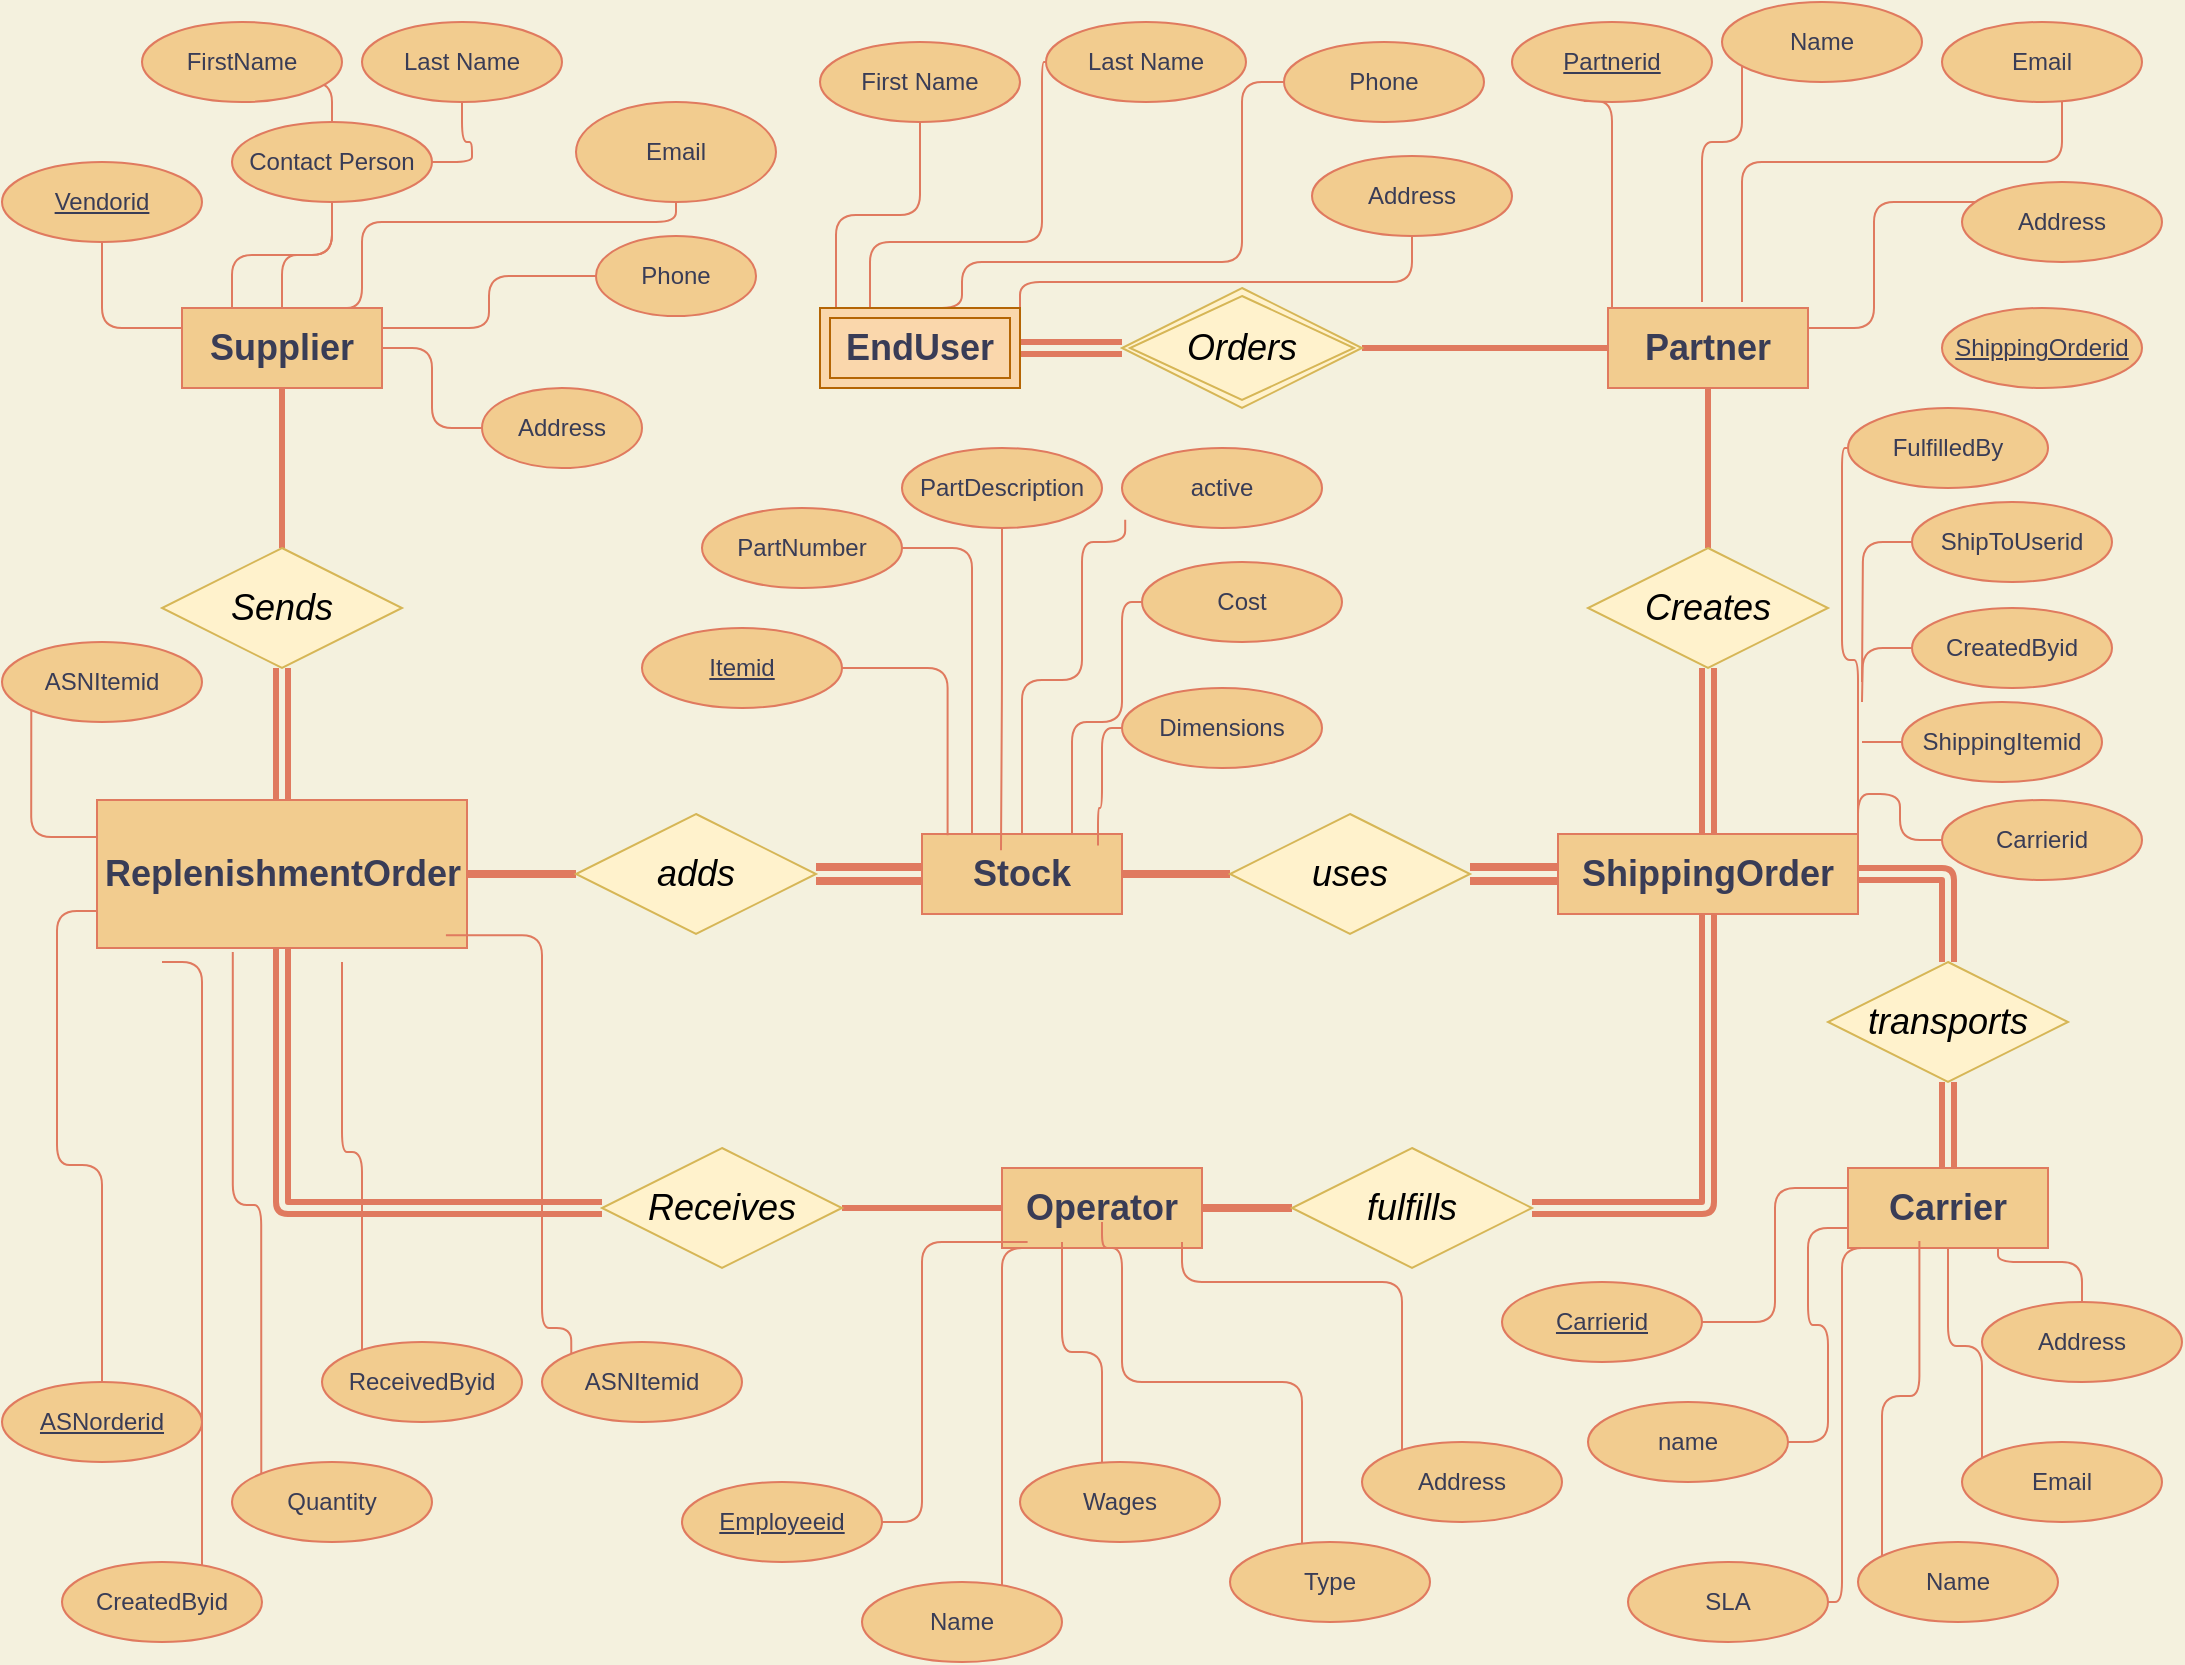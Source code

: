 <mxfile version="15.2.9" type="google"><diagram id="qeZygFAzvaf-ZPS5nyyO" name="ER D"><mxGraphModel dx="1249" dy="701" grid="1" gridSize="10" guides="1" tooltips="1" connect="1" arrows="1" fold="1" page="1" pageScale="1" pageWidth="1100" pageHeight="850" background="#F4F1DE" math="0" shadow="0"><root><mxCell id="WLxosQDqkOL_1mKSAS1s-0"/><mxCell id="WLxosQDqkOL_1mKSAS1s-1" parent="WLxosQDqkOL_1mKSAS1s-0"/><mxCell id="NiiePmpe9z-srJtlSL43-105" style="edgeStyle=orthogonalEdgeStyle;curved=0;rounded=1;sketch=0;orthogonalLoop=1;jettySize=auto;html=1;fontSize=12;fontColor=#393C56;endArrow=none;endFill=0;strokeColor=#E07A5F;strokeWidth=1;fillColor=#F2CC8F;" parent="WLxosQDqkOL_1mKSAS1s-1" source="NiiePmpe9z-srJtlSL43-104" edge="1"><mxGeometry relative="1" as="geometry"><mxPoint x="180" y="480" as="targetPoint"/><Array as="points"><mxPoint x="190" y="575"/><mxPoint x="180" y="575"/></Array></mxGeometry></mxCell><mxCell id="NiiePmpe9z-srJtlSL43-7" style="edgeStyle=orthogonalEdgeStyle;curved=0;rounded=1;sketch=0;orthogonalLoop=1;jettySize=auto;html=1;entryX=0.5;entryY=0;entryDx=0;entryDy=0;fontColor=#393C56;strokeColor=#E07A5F;fillColor=#F2CC8F;fontSize=18;strokeWidth=3;endArrow=none;endFill=0;" parent="WLxosQDqkOL_1mKSAS1s-1" source="jP2n0irW_OJLeqgSavzF-0" target="jP2n0irW_OJLeqgSavzF-2" edge="1"><mxGeometry relative="1" as="geometry"/></mxCell><mxCell id="jP2n0irW_OJLeqgSavzF-0" value="Supplier" style="whiteSpace=wrap;html=1;align=center;rounded=0;sketch=0;fontColor=#393C56;strokeColor=#E07A5F;fillColor=#F2CC8F;fontSize=18;fontStyle=1" parent="WLxosQDqkOL_1mKSAS1s-1" vertex="1"><mxGeometry x="100" y="153" width="100" height="40" as="geometry"/></mxCell><mxCell id="NiiePmpe9z-srJtlSL43-8" style="edgeStyle=orthogonalEdgeStyle;curved=0;rounded=1;sketch=0;orthogonalLoop=1;jettySize=auto;html=1;exitX=0.5;exitY=1;exitDx=0;exitDy=0;entryX=0.5;entryY=0;entryDx=0;entryDy=0;fontColor=#393C56;strokeColor=#E07A5F;fillColor=#F2CC8F;fontSize=18;strokeWidth=3;shape=link;" parent="WLxosQDqkOL_1mKSAS1s-1" source="jP2n0irW_OJLeqgSavzF-2" target="jP2n0irW_OJLeqgSavzF-3" edge="1"><mxGeometry relative="1" as="geometry"/></mxCell><mxCell id="jP2n0irW_OJLeqgSavzF-2" value="Sends" style="shape=rhombus;perimeter=rhombusPerimeter;whiteSpace=wrap;html=1;align=center;rounded=0;sketch=0;strokeColor=#d6b656;fillColor=#fff2cc;fontSize=18;fontStyle=2" parent="WLxosQDqkOL_1mKSAS1s-1" vertex="1"><mxGeometry x="90" y="273" width="120" height="60" as="geometry"/></mxCell><mxCell id="NiiePmpe9z-srJtlSL43-11" value="" style="edgeStyle=orthogonalEdgeStyle;curved=0;rounded=1;sketch=0;orthogonalLoop=1;jettySize=auto;html=1;fontColor=#393C56;strokeColor=#E07A5F;fillColor=#F2CC8F;fontSize=18;strokeWidth=4;endArrow=none;endFill=0;" parent="WLxosQDqkOL_1mKSAS1s-1" source="jP2n0irW_OJLeqgSavzF-3" target="NiiePmpe9z-srJtlSL43-4" edge="1"><mxGeometry relative="1" as="geometry"/></mxCell><mxCell id="NiiePmpe9z-srJtlSL43-100" style="edgeStyle=orthogonalEdgeStyle;curved=0;rounded=1;sketch=0;orthogonalLoop=1;jettySize=auto;html=1;fontSize=12;fontColor=#393C56;endArrow=none;endFill=0;strokeColor=#E07A5F;strokeWidth=1;fillColor=#F2CC8F;entryX=0;entryY=1;entryDx=0;entryDy=0;exitX=0;exitY=0.25;exitDx=0;exitDy=0;" parent="WLxosQDqkOL_1mKSAS1s-1" source="jP2n0irW_OJLeqgSavzF-3" target="NiiePmpe9z-srJtlSL43-101" edge="1"><mxGeometry relative="1" as="geometry"><mxPoint x="20" y="330" as="targetPoint"/></mxGeometry></mxCell><mxCell id="NiiePmpe9z-srJtlSL43-102" style="edgeStyle=orthogonalEdgeStyle;curved=0;rounded=1;sketch=0;orthogonalLoop=1;jettySize=auto;html=1;fontSize=12;fontColor=#393C56;endArrow=none;endFill=0;strokeColor=#E07A5F;strokeWidth=1;fillColor=#F2CC8F;exitX=0.367;exitY=1.027;exitDx=0;exitDy=0;exitPerimeter=0;entryX=0;entryY=0;entryDx=0;entryDy=0;" parent="WLxosQDqkOL_1mKSAS1s-1" source="jP2n0irW_OJLeqgSavzF-3" target="NiiePmpe9z-srJtlSL43-103" edge="1"><mxGeometry relative="1" as="geometry"><mxPoint x="150" y="740" as="targetPoint"/></mxGeometry></mxCell><mxCell id="jP2n0irW_OJLeqgSavzF-3" value="ReplenishmentOrder" style="whiteSpace=wrap;html=1;align=center;rounded=0;sketch=0;fontColor=#393C56;strokeColor=#E07A5F;fillColor=#F2CC8F;fontSize=18;fontStyle=1" parent="WLxosQDqkOL_1mKSAS1s-1" vertex="1"><mxGeometry x="57.5" y="399" width="185" height="74" as="geometry"/></mxCell><mxCell id="NiiePmpe9z-srJtlSL43-17" value="" style="edgeStyle=orthogonalEdgeStyle;curved=0;rounded=1;sketch=0;orthogonalLoop=1;jettySize=auto;html=1;fontSize=18;fontColor=#393C56;strokeColor=#E07A5F;fillColor=#F2CC8F;strokeWidth=3;endArrow=none;endFill=0;entryX=0;entryY=0.5;entryDx=0;entryDy=0;shape=link;exitX=1;exitY=0.5;exitDx=0;exitDy=0;" parent="WLxosQDqkOL_1mKSAS1s-1" source="pCIYGrrMjEYeUmHrVm4X-1" target="pCIYGrrMjEYeUmHrVm4X-0" edge="1"><mxGeometry relative="1" as="geometry"><mxPoint x="519" y="173" as="sourcePoint"/><mxPoint x="570" y="173" as="targetPoint"/></mxGeometry></mxCell><mxCell id="jP2n0irW_OJLeqgSavzF-7" value="Stock" style="whiteSpace=wrap;html=1;align=center;rounded=0;sketch=0;fontColor=#393C56;strokeColor=#E07A5F;fillColor=#F2CC8F;fontSize=18;fontStyle=1" parent="WLxosQDqkOL_1mKSAS1s-1" vertex="1"><mxGeometry x="470" y="416" width="100" height="40" as="geometry"/></mxCell><mxCell id="NiiePmpe9z-srJtlSL43-29" style="edgeStyle=orthogonalEdgeStyle;curved=0;rounded=1;sketch=0;orthogonalLoop=1;jettySize=auto;html=1;entryX=1;entryY=0.5;entryDx=0;entryDy=0;fontSize=18;fontColor=#393C56;strokeColor=#E07A5F;fillColor=#F2CC8F;strokeWidth=3;endArrow=none;endFill=0;" parent="WLxosQDqkOL_1mKSAS1s-1" source="NiiePmpe9z-srJtlSL43-0" target="NiiePmpe9z-srJtlSL43-26" edge="1"><mxGeometry relative="1" as="geometry"/></mxCell><mxCell id="NiiePmpe9z-srJtlSL43-34" style="edgeStyle=orthogonalEdgeStyle;curved=0;rounded=1;sketch=0;orthogonalLoop=1;jettySize=auto;html=1;entryX=0;entryY=0.5;entryDx=0;entryDy=0;fontSize=18;fontColor=#393C56;strokeColor=#E07A5F;fillColor=#F2CC8F;strokeWidth=4;endArrow=none;endFill=0;" parent="WLxosQDqkOL_1mKSAS1s-1" source="NiiePmpe9z-srJtlSL43-0" target="NiiePmpe9z-srJtlSL43-32" edge="1"><mxGeometry relative="1" as="geometry"/></mxCell><mxCell id="NiiePmpe9z-srJtlSL43-0" value="Operator" style="whiteSpace=wrap;html=1;align=center;rounded=0;sketch=0;fontColor=#393C56;strokeColor=#E07A5F;fillColor=#F2CC8F;fontSize=18;fontStyle=1" parent="WLxosQDqkOL_1mKSAS1s-1" vertex="1"><mxGeometry x="510" y="583" width="100" height="40" as="geometry"/></mxCell><mxCell id="NiiePmpe9z-srJtlSL43-23" style="edgeStyle=orthogonalEdgeStyle;curved=0;rounded=1;sketch=0;orthogonalLoop=1;jettySize=auto;html=1;entryX=0.5;entryY=0;entryDx=0;entryDy=0;fontSize=18;fontColor=#393C56;strokeColor=#E07A5F;fillColor=#F2CC8F;strokeWidth=3;endArrow=none;endFill=0;" parent="WLxosQDqkOL_1mKSAS1s-1" source="NiiePmpe9z-srJtlSL43-1" target="NiiePmpe9z-srJtlSL43-22" edge="1"><mxGeometry relative="1" as="geometry"/></mxCell><mxCell id="NiiePmpe9z-srJtlSL43-154" style="edgeStyle=orthogonalEdgeStyle;curved=0;rounded=1;sketch=0;orthogonalLoop=1;jettySize=auto;html=1;entryX=0.359;entryY=0.989;entryDx=0;entryDy=0;entryPerimeter=0;fontSize=12;fontColor=#393C56;endArrow=none;endFill=0;strokeColor=#E07A5F;strokeWidth=1;fillColor=#F2CC8F;" parent="WLxosQDqkOL_1mKSAS1s-1" source="NiiePmpe9z-srJtlSL43-1" target="NiiePmpe9z-srJtlSL43-147" edge="1"><mxGeometry relative="1" as="geometry"><Array as="points"><mxPoint x="815" y="50"/></Array></mxGeometry></mxCell><mxCell id="NiiePmpe9z-srJtlSL43-1" value="Partner" style="whiteSpace=wrap;html=1;align=center;rounded=0;sketch=0;fontColor=#393C56;strokeColor=#E07A5F;fillColor=#F2CC8F;fontSize=18;fontStyle=1" parent="WLxosQDqkOL_1mKSAS1s-1" vertex="1"><mxGeometry x="813" y="153" width="100" height="40" as="geometry"/></mxCell><mxCell id="NiiePmpe9z-srJtlSL43-40" style="edgeStyle=orthogonalEdgeStyle;curved=0;rounded=1;sketch=0;orthogonalLoop=1;jettySize=auto;html=1;entryX=0.5;entryY=1;entryDx=0;entryDy=0;fontSize=18;fontColor=#393C56;strokeColor=#E07A5F;fillColor=#F2CC8F;strokeWidth=3;endArrow=none;endFill=0;shape=link;" parent="WLxosQDqkOL_1mKSAS1s-1" source="NiiePmpe9z-srJtlSL43-2" target="NiiePmpe9z-srJtlSL43-37" edge="1"><mxGeometry relative="1" as="geometry"/></mxCell><mxCell id="NiiePmpe9z-srJtlSL43-2" value="Carrier" style="whiteSpace=wrap;html=1;align=center;rounded=0;sketch=0;fontColor=#393C56;strokeColor=#E07A5F;fillColor=#F2CC8F;fontSize=18;fontStyle=1" parent="WLxosQDqkOL_1mKSAS1s-1" vertex="1"><mxGeometry x="933" y="583" width="100" height="40" as="geometry"/></mxCell><mxCell id="NiiePmpe9z-srJtlSL43-21" style="edgeStyle=orthogonalEdgeStyle;curved=0;rounded=1;sketch=0;orthogonalLoop=1;jettySize=auto;html=1;entryX=1;entryY=0.5;entryDx=0;entryDy=0;fontSize=18;fontColor=#393C56;strokeColor=#E07A5F;fillColor=#F2CC8F;strokeWidth=4;shape=link;" parent="WLxosQDqkOL_1mKSAS1s-1" source="NiiePmpe9z-srJtlSL43-3" target="NiiePmpe9z-srJtlSL43-19" edge="1"><mxGeometry relative="1" as="geometry"/></mxCell><mxCell id="NiiePmpe9z-srJtlSL43-3" value="ShippingOrder" style="whiteSpace=wrap;html=1;align=center;rounded=0;sketch=0;fontColor=#393C56;strokeColor=#E07A5F;fillColor=#F2CC8F;fontSize=18;fontStyle=1" parent="WLxosQDqkOL_1mKSAS1s-1" vertex="1"><mxGeometry x="788" y="416" width="150" height="40" as="geometry"/></mxCell><mxCell id="NiiePmpe9z-srJtlSL43-12" value="" style="edgeStyle=orthogonalEdgeStyle;curved=0;rounded=1;sketch=0;orthogonalLoop=1;jettySize=auto;html=1;fontColor=#393C56;strokeColor=#E07A5F;fillColor=#F2CC8F;fontSize=18;strokeWidth=4;shape=link;" parent="WLxosQDqkOL_1mKSAS1s-1" source="NiiePmpe9z-srJtlSL43-4" target="jP2n0irW_OJLeqgSavzF-7" edge="1"><mxGeometry relative="1" as="geometry"/></mxCell><mxCell id="NiiePmpe9z-srJtlSL43-4" value="adds" style="shape=rhombus;perimeter=rhombusPerimeter;whiteSpace=wrap;html=1;align=center;rounded=0;sketch=0;strokeColor=#d6b656;fillColor=#fff2cc;fontSize=18;fontStyle=2" parent="WLxosQDqkOL_1mKSAS1s-1" vertex="1"><mxGeometry x="297" y="406" width="120" height="60" as="geometry"/></mxCell><mxCell id="NiiePmpe9z-srJtlSL43-18" value="" style="edgeStyle=orthogonalEdgeStyle;curved=0;rounded=1;sketch=0;orthogonalLoop=1;jettySize=auto;html=1;fontSize=18;fontColor=#393C56;strokeColor=#E07A5F;fillColor=#F2CC8F;strokeWidth=3;endArrow=none;endFill=0;exitX=1;exitY=0.5;exitDx=0;exitDy=0;" parent="WLxosQDqkOL_1mKSAS1s-1" source="pCIYGrrMjEYeUmHrVm4X-0" target="NiiePmpe9z-srJtlSL43-1" edge="1"><mxGeometry relative="1" as="geometry"><mxPoint x="690" y="173" as="sourcePoint"/></mxGeometry></mxCell><mxCell id="NiiePmpe9z-srJtlSL43-25" style="edgeStyle=orthogonalEdgeStyle;curved=0;rounded=1;sketch=0;orthogonalLoop=1;jettySize=auto;html=1;entryX=1;entryY=0.5;entryDx=0;entryDy=0;fontSize=18;fontColor=#393C56;strokeColor=#E07A5F;fillColor=#F2CC8F;strokeWidth=4;endArrow=none;endFill=0;" parent="WLxosQDqkOL_1mKSAS1s-1" source="NiiePmpe9z-srJtlSL43-19" target="jP2n0irW_OJLeqgSavzF-7" edge="1"><mxGeometry relative="1" as="geometry"/></mxCell><mxCell id="NiiePmpe9z-srJtlSL43-19" value="uses" style="shape=rhombus;perimeter=rhombusPerimeter;whiteSpace=wrap;html=1;align=center;rounded=0;sketch=0;strokeColor=#d6b656;fillColor=#fff2cc;fontSize=18;fontStyle=2" parent="WLxosQDqkOL_1mKSAS1s-1" vertex="1"><mxGeometry x="624" y="406" width="120" height="60" as="geometry"/></mxCell><mxCell id="NiiePmpe9z-srJtlSL43-39" style="edgeStyle=orthogonalEdgeStyle;curved=0;rounded=1;sketch=0;orthogonalLoop=1;jettySize=auto;html=1;entryX=0.5;entryY=0;entryDx=0;entryDy=0;fontSize=18;fontColor=#393C56;strokeColor=#E07A5F;fillColor=#F2CC8F;strokeWidth=3;endArrow=none;endFill=0;shape=link;" parent="WLxosQDqkOL_1mKSAS1s-1" source="NiiePmpe9z-srJtlSL43-22" target="NiiePmpe9z-srJtlSL43-3" edge="1"><mxGeometry relative="1" as="geometry"/></mxCell><mxCell id="NiiePmpe9z-srJtlSL43-22" value="Creates" style="shape=rhombus;perimeter=rhombusPerimeter;whiteSpace=wrap;html=1;align=center;rounded=0;sketch=0;strokeColor=#d6b656;fillColor=#fff2cc;fontSize=18;fontStyle=2" parent="WLxosQDqkOL_1mKSAS1s-1" vertex="1"><mxGeometry x="803" y="273" width="120" height="60" as="geometry"/></mxCell><mxCell id="NiiePmpe9z-srJtlSL43-30" style="edgeStyle=orthogonalEdgeStyle;curved=0;rounded=1;sketch=0;orthogonalLoop=1;jettySize=auto;html=1;entryX=0.5;entryY=1;entryDx=0;entryDy=0;fontSize=18;fontColor=#393C56;strokeColor=#E07A5F;fillColor=#F2CC8F;strokeWidth=3;shape=link;" parent="WLxosQDqkOL_1mKSAS1s-1" source="NiiePmpe9z-srJtlSL43-26" target="jP2n0irW_OJLeqgSavzF-3" edge="1"><mxGeometry relative="1" as="geometry"/></mxCell><mxCell id="NiiePmpe9z-srJtlSL43-26" value="Receives" style="shape=rhombus;perimeter=rhombusPerimeter;whiteSpace=wrap;html=1;align=center;rounded=0;sketch=0;strokeColor=#d6b656;fillColor=#fff2cc;fontSize=18;fontStyle=2" parent="WLxosQDqkOL_1mKSAS1s-1" vertex="1"><mxGeometry x="310" y="573" width="120" height="60" as="geometry"/></mxCell><mxCell id="NiiePmpe9z-srJtlSL43-38" style="edgeStyle=orthogonalEdgeStyle;curved=0;rounded=1;sketch=0;orthogonalLoop=1;jettySize=auto;html=1;entryX=0.5;entryY=1;entryDx=0;entryDy=0;fontSize=18;fontColor=#393C56;strokeColor=#E07A5F;fillColor=#F2CC8F;strokeWidth=3;endArrow=none;endFill=0;shape=link;" parent="WLxosQDqkOL_1mKSAS1s-1" source="NiiePmpe9z-srJtlSL43-32" target="NiiePmpe9z-srJtlSL43-3" edge="1"><mxGeometry relative="1" as="geometry"/></mxCell><mxCell id="NiiePmpe9z-srJtlSL43-32" value="fulfills" style="shape=rhombus;perimeter=rhombusPerimeter;whiteSpace=wrap;html=1;align=center;rounded=0;sketch=0;strokeColor=#d6b656;fillColor=#fff2cc;fontSize=18;fontStyle=2" parent="WLxosQDqkOL_1mKSAS1s-1" vertex="1"><mxGeometry x="655" y="573" width="120" height="60" as="geometry"/></mxCell><mxCell id="NiiePmpe9z-srJtlSL43-41" style="edgeStyle=orthogonalEdgeStyle;curved=0;rounded=1;sketch=0;orthogonalLoop=1;jettySize=auto;html=1;entryX=1;entryY=0.5;entryDx=0;entryDy=0;fontSize=18;fontColor=#393C56;strokeColor=#E07A5F;fillColor=#F2CC8F;strokeWidth=3;shape=link;" parent="WLxosQDqkOL_1mKSAS1s-1" source="NiiePmpe9z-srJtlSL43-37" target="NiiePmpe9z-srJtlSL43-3" edge="1"><mxGeometry relative="1" as="geometry"/></mxCell><mxCell id="NiiePmpe9z-srJtlSL43-37" value="transports" style="shape=rhombus;perimeter=rhombusPerimeter;whiteSpace=wrap;html=1;align=center;rounded=0;sketch=0;strokeColor=#d6b656;fillColor=#fff2cc;fontSize=18;fontStyle=2" parent="WLxosQDqkOL_1mKSAS1s-1" vertex="1"><mxGeometry x="923" y="480" width="120" height="60" as="geometry"/></mxCell><mxCell id="NiiePmpe9z-srJtlSL43-70" style="edgeStyle=orthogonalEdgeStyle;curved=0;rounded=1;sketch=0;orthogonalLoop=1;jettySize=auto;html=1;entryX=0;entryY=0.25;entryDx=0;entryDy=0;fontSize=12;fontColor=#393C56;strokeColor=#E07A5F;fillColor=#F2CC8F;endArrow=none;endFill=0;" parent="WLxosQDqkOL_1mKSAS1s-1" source="NiiePmpe9z-srJtlSL43-68" target="jP2n0irW_OJLeqgSavzF-0" edge="1"><mxGeometry relative="1" as="geometry"/></mxCell><mxCell id="NiiePmpe9z-srJtlSL43-68" value="Vendorid" style="ellipse;whiteSpace=wrap;html=1;align=center;rounded=0;sketch=0;fontSize=12;fontColor=#393C56;strokeColor=#E07A5F;fillColor=#F2CC8F;fontStyle=4" parent="WLxosQDqkOL_1mKSAS1s-1" vertex="1"><mxGeometry x="10" y="80" width="100" height="40" as="geometry"/></mxCell><mxCell id="NiiePmpe9z-srJtlSL43-73" style="edgeStyle=orthogonalEdgeStyle;curved=0;rounded=1;sketch=0;orthogonalLoop=1;jettySize=auto;html=1;entryX=0.25;entryY=0;entryDx=0;entryDy=0;fontSize=12;fontColor=#393C56;endArrow=none;endFill=0;strokeColor=#E07A5F;fillColor=#F2CC8F;" parent="WLxosQDqkOL_1mKSAS1s-1" source="NiiePmpe9z-srJtlSL43-69" target="jP2n0irW_OJLeqgSavzF-0" edge="1"><mxGeometry relative="1" as="geometry"/></mxCell><mxCell id="NiiePmpe9z-srJtlSL43-76" style="edgeStyle=orthogonalEdgeStyle;curved=0;rounded=1;sketch=0;orthogonalLoop=1;jettySize=auto;html=1;entryX=0.5;entryY=1;entryDx=0;entryDy=0;fontSize=12;fontColor=#393C56;endArrow=none;endFill=0;strokeColor=#E07A5F;fillColor=#F2CC8F;" parent="WLxosQDqkOL_1mKSAS1s-1" source="NiiePmpe9z-srJtlSL43-69" target="NiiePmpe9z-srJtlSL43-74" edge="1"><mxGeometry relative="1" as="geometry"/></mxCell><mxCell id="NiiePmpe9z-srJtlSL43-82" value="" style="edgeStyle=orthogonalEdgeStyle;curved=0;rounded=1;sketch=0;orthogonalLoop=1;jettySize=auto;html=1;fontSize=12;fontColor=#393C56;endArrow=none;endFill=0;strokeColor=#E07A5F;fillColor=#F2CC8F;" parent="WLxosQDqkOL_1mKSAS1s-1" source="NiiePmpe9z-srJtlSL43-69" target="jP2n0irW_OJLeqgSavzF-0" edge="1"><mxGeometry relative="1" as="geometry"/></mxCell><mxCell id="NiiePmpe9z-srJtlSL43-69" value="Contact Person" style="ellipse;whiteSpace=wrap;html=1;align=center;rounded=0;sketch=0;fontSize=12;fontColor=#393C56;strokeColor=#E07A5F;fillColor=#F2CC8F;" parent="WLxosQDqkOL_1mKSAS1s-1" vertex="1"><mxGeometry x="125" y="60" width="100" height="40" as="geometry"/></mxCell><mxCell id="NiiePmpe9z-srJtlSL43-74" value="FirstName" style="ellipse;whiteSpace=wrap;html=1;align=center;rounded=0;sketch=0;fontSize=12;fontColor=#393C56;strokeColor=#E07A5F;fillColor=#F2CC8F;" parent="WLxosQDqkOL_1mKSAS1s-1" vertex="1"><mxGeometry x="80" y="10" width="100" height="40" as="geometry"/></mxCell><mxCell id="NiiePmpe9z-srJtlSL43-77" style="edgeStyle=orthogonalEdgeStyle;curved=0;rounded=1;sketch=0;orthogonalLoop=1;jettySize=auto;html=1;entryX=1;entryY=0.5;entryDx=0;entryDy=0;fontSize=12;fontColor=#393C56;endArrow=none;endFill=0;strokeColor=#E07A5F;fillColor=#F2CC8F;" parent="WLxosQDqkOL_1mKSAS1s-1" source="NiiePmpe9z-srJtlSL43-75" target="NiiePmpe9z-srJtlSL43-69" edge="1"><mxGeometry relative="1" as="geometry"/></mxCell><mxCell id="NiiePmpe9z-srJtlSL43-75" value="Last Name" style="ellipse;whiteSpace=wrap;html=1;align=center;rounded=0;sketch=0;fontSize=12;fontColor=#393C56;strokeColor=#E07A5F;fillColor=#F2CC8F;" parent="WLxosQDqkOL_1mKSAS1s-1" vertex="1"><mxGeometry x="190" y="10" width="100" height="40" as="geometry"/></mxCell><mxCell id="NiiePmpe9z-srJtlSL43-93" style="edgeStyle=orthogonalEdgeStyle;curved=0;rounded=1;sketch=0;orthogonalLoop=1;jettySize=auto;html=1;entryX=0.75;entryY=0;entryDx=0;entryDy=0;fontSize=12;fontColor=#393C56;endArrow=none;endFill=0;strokeColor=#E07A5F;fillColor=#F2CC8F;" parent="WLxosQDqkOL_1mKSAS1s-1" source="NiiePmpe9z-srJtlSL43-78" target="jP2n0irW_OJLeqgSavzF-0" edge="1"><mxGeometry relative="1" as="geometry"><Array as="points"><mxPoint x="347" y="110"/><mxPoint x="190" y="110"/><mxPoint x="190" y="153"/></Array></mxGeometry></mxCell><mxCell id="NiiePmpe9z-srJtlSL43-78" value="Email" style="ellipse;whiteSpace=wrap;html=1;rounded=0;fontColor=#393C56;strokeColor=#E07A5F;fillColor=#F2CC8F;sketch=0;" parent="WLxosQDqkOL_1mKSAS1s-1" vertex="1"><mxGeometry x="297" y="50" width="100" height="50" as="geometry"/></mxCell><mxCell id="NiiePmpe9z-srJtlSL43-94" style="edgeStyle=orthogonalEdgeStyle;curved=0;rounded=1;sketch=0;orthogonalLoop=1;jettySize=auto;html=1;entryX=1;entryY=0.25;entryDx=0;entryDy=0;fontSize=12;fontColor=#393C56;endArrow=none;endFill=0;strokeColor=#E07A5F;fillColor=#F2CC8F;" parent="WLxosQDqkOL_1mKSAS1s-1" source="NiiePmpe9z-srJtlSL43-83" target="jP2n0irW_OJLeqgSavzF-0" edge="1"><mxGeometry relative="1" as="geometry"/></mxCell><mxCell id="NiiePmpe9z-srJtlSL43-83" value="Phone" style="ellipse;whiteSpace=wrap;html=1;rounded=0;fontColor=#393C56;strokeColor=#E07A5F;fillColor=#F2CC8F;sketch=0;" parent="WLxosQDqkOL_1mKSAS1s-1" vertex="1"><mxGeometry x="307" y="117" width="80" height="40" as="geometry"/></mxCell><mxCell id="NiiePmpe9z-srJtlSL43-91" style="edgeStyle=orthogonalEdgeStyle;curved=0;rounded=1;sketch=0;orthogonalLoop=1;jettySize=auto;html=1;fontSize=12;fontColor=#393C56;endArrow=none;endFill=0;strokeColor=#E07A5F;fillColor=#F2CC8F;" parent="WLxosQDqkOL_1mKSAS1s-1" source="NiiePmpe9z-srJtlSL43-90" target="jP2n0irW_OJLeqgSavzF-0" edge="1"><mxGeometry relative="1" as="geometry"/></mxCell><mxCell id="NiiePmpe9z-srJtlSL43-90" value="Address" style="ellipse;whiteSpace=wrap;html=1;rounded=0;fontColor=#393C56;strokeColor=#E07A5F;fillColor=#F2CC8F;sketch=0;" parent="WLxosQDqkOL_1mKSAS1s-1" vertex="1"><mxGeometry x="250" y="193" width="80" height="40" as="geometry"/></mxCell><mxCell id="NiiePmpe9z-srJtlSL43-96" style="edgeStyle=orthogonalEdgeStyle;curved=0;rounded=1;sketch=0;orthogonalLoop=1;jettySize=auto;html=1;entryX=0;entryY=0.75;entryDx=0;entryDy=0;fontSize=12;fontColor=#393C56;endArrow=none;endFill=0;strokeColor=#E07A5F;fillColor=#F2CC8F;" parent="WLxosQDqkOL_1mKSAS1s-1" source="NiiePmpe9z-srJtlSL43-95" target="jP2n0irW_OJLeqgSavzF-3" edge="1"><mxGeometry relative="1" as="geometry"/></mxCell><mxCell id="NiiePmpe9z-srJtlSL43-95" value="ASNorderid" style="ellipse;whiteSpace=wrap;html=1;align=center;rounded=0;sketch=0;fontSize=12;fontColor=#393C56;strokeColor=#E07A5F;fillColor=#F2CC8F;fontStyle=4" parent="WLxosQDqkOL_1mKSAS1s-1" vertex="1"><mxGeometry x="10" y="690" width="100" height="40" as="geometry"/></mxCell><mxCell id="NiiePmpe9z-srJtlSL43-99" style="edgeStyle=orthogonalEdgeStyle;curved=0;rounded=1;sketch=0;orthogonalLoop=1;jettySize=auto;html=1;fontSize=12;fontColor=#393C56;endArrow=none;endFill=0;strokeColor=#E07A5F;fillColor=#F2CC8F;" parent="WLxosQDqkOL_1mKSAS1s-1" source="NiiePmpe9z-srJtlSL43-98" edge="1"><mxGeometry relative="1" as="geometry"><mxPoint x="90" y="480" as="targetPoint"/><Array as="points"><mxPoint x="110" y="480"/></Array></mxGeometry></mxCell><mxCell id="NiiePmpe9z-srJtlSL43-98" value="CreatedByid" style="ellipse;whiteSpace=wrap;html=1;align=center;rounded=0;sketch=0;fontSize=12;fontColor=#393C56;strokeColor=#E07A5F;fillColor=#F2CC8F;" parent="WLxosQDqkOL_1mKSAS1s-1" vertex="1"><mxGeometry x="40" y="780" width="100" height="40" as="geometry"/></mxCell><mxCell id="NiiePmpe9z-srJtlSL43-101" value="ASNItemid" style="ellipse;whiteSpace=wrap;html=1;align=center;rounded=0;sketch=0;fontSize=12;fontColor=#393C56;strokeColor=#E07A5F;fillColor=#F2CC8F;" parent="WLxosQDqkOL_1mKSAS1s-1" vertex="1"><mxGeometry x="10" y="320" width="100" height="40" as="geometry"/></mxCell><mxCell id="NiiePmpe9z-srJtlSL43-103" value="Quantity" style="ellipse;whiteSpace=wrap;html=1;align=center;rounded=0;sketch=0;fontSize=12;fontColor=#393C56;strokeColor=#E07A5F;fillColor=#F2CC8F;" parent="WLxosQDqkOL_1mKSAS1s-1" vertex="1"><mxGeometry x="125" y="730" width="100" height="40" as="geometry"/></mxCell><mxCell id="NiiePmpe9z-srJtlSL43-104" value="ReceivedByid" style="ellipse;whiteSpace=wrap;html=1;align=center;rounded=0;sketch=0;fontSize=12;fontColor=#393C56;strokeColor=#E07A5F;fillColor=#F2CC8F;" parent="WLxosQDqkOL_1mKSAS1s-1" vertex="1"><mxGeometry x="170" y="670" width="100" height="40" as="geometry"/></mxCell><mxCell id="NiiePmpe9z-srJtlSL43-107" style="edgeStyle=orthogonalEdgeStyle;curved=0;rounded=1;sketch=0;orthogonalLoop=1;jettySize=auto;html=1;entryX=0.943;entryY=0.914;entryDx=0;entryDy=0;entryPerimeter=0;fontSize=12;fontColor=#393C56;endArrow=none;endFill=0;strokeColor=#E07A5F;strokeWidth=1;fillColor=#F2CC8F;exitX=0;exitY=0;exitDx=0;exitDy=0;" parent="WLxosQDqkOL_1mKSAS1s-1" source="NiiePmpe9z-srJtlSL43-106" target="jP2n0irW_OJLeqgSavzF-3" edge="1"><mxGeometry relative="1" as="geometry"><Array as="points"><mxPoint x="295" y="663"/><mxPoint x="280" y="663"/><mxPoint x="280" y="467"/></Array></mxGeometry></mxCell><mxCell id="NiiePmpe9z-srJtlSL43-106" value="ASNItemid" style="ellipse;whiteSpace=wrap;html=1;align=center;rounded=0;sketch=0;fontSize=12;fontColor=#393C56;strokeColor=#E07A5F;fillColor=#F2CC8F;" parent="WLxosQDqkOL_1mKSAS1s-1" vertex="1"><mxGeometry x="280" y="670" width="100" height="40" as="geometry"/></mxCell><mxCell id="NiiePmpe9z-srJtlSL43-109" style="edgeStyle=orthogonalEdgeStyle;curved=0;rounded=1;sketch=0;orthogonalLoop=1;jettySize=auto;html=1;entryX=0.128;entryY=0.017;entryDx=0;entryDy=0;entryPerimeter=0;fontSize=12;fontColor=#393C56;endArrow=none;endFill=0;strokeColor=#E07A5F;strokeWidth=1;fillColor=#F2CC8F;" parent="WLxosQDqkOL_1mKSAS1s-1" source="NiiePmpe9z-srJtlSL43-108" target="jP2n0irW_OJLeqgSavzF-7" edge="1"><mxGeometry relative="1" as="geometry"/></mxCell><mxCell id="NiiePmpe9z-srJtlSL43-108" value="Itemid" style="ellipse;whiteSpace=wrap;html=1;align=center;rounded=0;sketch=0;fontSize=12;fontColor=#393C56;strokeColor=#E07A5F;fillColor=#F2CC8F;fontStyle=4" parent="WLxosQDqkOL_1mKSAS1s-1" vertex="1"><mxGeometry x="330" y="313" width="100" height="40" as="geometry"/></mxCell><mxCell id="NiiePmpe9z-srJtlSL43-111" style="edgeStyle=orthogonalEdgeStyle;curved=0;rounded=1;sketch=0;orthogonalLoop=1;jettySize=auto;html=1;entryX=0.128;entryY=0.925;entryDx=0;entryDy=0;entryPerimeter=0;fontSize=12;fontColor=#393C56;endArrow=none;endFill=0;strokeColor=#E07A5F;strokeWidth=1;fillColor=#F2CC8F;" parent="WLxosQDqkOL_1mKSAS1s-1" source="NiiePmpe9z-srJtlSL43-110" target="NiiePmpe9z-srJtlSL43-0" edge="1"><mxGeometry relative="1" as="geometry"><Array as="points"><mxPoint x="470" y="760"/><mxPoint x="470" y="620"/></Array></mxGeometry></mxCell><mxCell id="NiiePmpe9z-srJtlSL43-110" value="Employeeid" style="ellipse;whiteSpace=wrap;html=1;align=center;rounded=0;sketch=0;fontSize=12;fontColor=#393C56;strokeColor=#E07A5F;fillColor=#F2CC8F;fontStyle=4" parent="WLxosQDqkOL_1mKSAS1s-1" vertex="1"><mxGeometry x="350" y="740" width="100" height="40" as="geometry"/></mxCell><mxCell id="NiiePmpe9z-srJtlSL43-116" style="edgeStyle=orthogonalEdgeStyle;curved=0;rounded=1;sketch=0;orthogonalLoop=1;jettySize=auto;html=1;entryX=0.5;entryY=1;entryDx=0;entryDy=0;fontSize=12;fontColor=#393C56;endArrow=none;endFill=0;strokeColor=#E07A5F;strokeWidth=1;fillColor=#F2CC8F;" parent="WLxosQDqkOL_1mKSAS1s-1" source="NiiePmpe9z-srJtlSL43-113" target="NiiePmpe9z-srJtlSL43-0" edge="1"><mxGeometry relative="1" as="geometry"><Array as="points"><mxPoint x="510" y="623"/></Array></mxGeometry></mxCell><mxCell id="NiiePmpe9z-srJtlSL43-113" value="Name" style="ellipse;whiteSpace=wrap;html=1;align=center;rounded=0;sketch=0;fontSize=12;fontColor=#393C56;strokeColor=#E07A5F;fillColor=#F2CC8F;" parent="WLxosQDqkOL_1mKSAS1s-1" vertex="1"><mxGeometry x="440" y="790" width="100" height="40" as="geometry"/></mxCell><mxCell id="NiiePmpe9z-srJtlSL43-121" style="edgeStyle=orthogonalEdgeStyle;curved=0;rounded=1;sketch=0;orthogonalLoop=1;jettySize=auto;html=1;fontSize=12;fontColor=#393C56;endArrow=none;endFill=0;strokeColor=#E07A5F;strokeWidth=1;fillColor=#F2CC8F;" parent="WLxosQDqkOL_1mKSAS1s-1" source="NiiePmpe9z-srJtlSL43-117" edge="1"><mxGeometry relative="1" as="geometry"><mxPoint x="540" y="620" as="targetPoint"/><Array as="points"><mxPoint x="560" y="675"/><mxPoint x="540" y="675"/></Array></mxGeometry></mxCell><mxCell id="NiiePmpe9z-srJtlSL43-117" value="Wages" style="ellipse;whiteSpace=wrap;html=1;align=center;rounded=0;sketch=0;fontSize=12;fontColor=#393C56;strokeColor=#E07A5F;fillColor=#F2CC8F;" parent="WLxosQDqkOL_1mKSAS1s-1" vertex="1"><mxGeometry x="519" y="730" width="100" height="40" as="geometry"/></mxCell><mxCell id="NiiePmpe9z-srJtlSL43-122" style="edgeStyle=orthogonalEdgeStyle;curved=0;rounded=1;sketch=0;orthogonalLoop=1;jettySize=auto;html=1;fontSize=12;fontColor=#393C56;endArrow=none;endFill=0;strokeColor=#E07A5F;strokeWidth=1;fillColor=#F2CC8F;" parent="WLxosQDqkOL_1mKSAS1s-1" source="NiiePmpe9z-srJtlSL43-118" edge="1"><mxGeometry relative="1" as="geometry"><mxPoint x="560" y="610" as="targetPoint"/><Array as="points"><mxPoint x="660" y="690"/><mxPoint x="570" y="690"/><mxPoint x="570" y="623"/><mxPoint x="560" y="623"/></Array></mxGeometry></mxCell><mxCell id="NiiePmpe9z-srJtlSL43-118" value="Type" style="ellipse;whiteSpace=wrap;html=1;align=center;rounded=0;sketch=0;fontSize=12;fontColor=#393C56;strokeColor=#E07A5F;fillColor=#F2CC8F;" parent="WLxosQDqkOL_1mKSAS1s-1" vertex="1"><mxGeometry x="624" y="770" width="100" height="40" as="geometry"/></mxCell><mxCell id="NiiePmpe9z-srJtlSL43-123" style="edgeStyle=orthogonalEdgeStyle;curved=0;rounded=1;sketch=0;orthogonalLoop=1;jettySize=auto;html=1;fontSize=12;fontColor=#393C56;endArrow=none;endFill=0;strokeColor=#E07A5F;strokeWidth=1;fillColor=#F2CC8F;" parent="WLxosQDqkOL_1mKSAS1s-1" source="NiiePmpe9z-srJtlSL43-120" edge="1"><mxGeometry relative="1" as="geometry"><mxPoint x="600" y="620" as="targetPoint"/><Array as="points"><mxPoint x="710" y="640"/><mxPoint x="600" y="640"/></Array></mxGeometry></mxCell><mxCell id="NiiePmpe9z-srJtlSL43-120" value="Address" style="ellipse;whiteSpace=wrap;html=1;align=center;rounded=0;sketch=0;fontSize=12;fontColor=#393C56;strokeColor=#E07A5F;fillColor=#F2CC8F;" parent="WLxosQDqkOL_1mKSAS1s-1" vertex="1"><mxGeometry x="690" y="720" width="100" height="40" as="geometry"/></mxCell><mxCell id="NiiePmpe9z-srJtlSL43-125" style="edgeStyle=orthogonalEdgeStyle;curved=0;rounded=1;sketch=0;orthogonalLoop=1;jettySize=auto;html=1;entryX=0.25;entryY=0;entryDx=0;entryDy=0;fontSize=12;fontColor=#393C56;endArrow=none;endFill=0;strokeColor=#E07A5F;strokeWidth=1;fillColor=#F2CC8F;" parent="WLxosQDqkOL_1mKSAS1s-1" source="NiiePmpe9z-srJtlSL43-124" target="jP2n0irW_OJLeqgSavzF-7" edge="1"><mxGeometry relative="1" as="geometry"/></mxCell><mxCell id="NiiePmpe9z-srJtlSL43-124" value="PartNumber" style="ellipse;whiteSpace=wrap;html=1;align=center;rounded=0;sketch=0;fontSize=12;fontColor=#393C56;strokeColor=#E07A5F;fillColor=#F2CC8F;" parent="WLxosQDqkOL_1mKSAS1s-1" vertex="1"><mxGeometry x="360" y="253" width="100" height="40" as="geometry"/></mxCell><mxCell id="NiiePmpe9z-srJtlSL43-129" style="edgeStyle=orthogonalEdgeStyle;curved=0;rounded=1;sketch=0;orthogonalLoop=1;jettySize=auto;html=1;entryX=0.395;entryY=0.204;entryDx=0;entryDy=0;entryPerimeter=0;fontSize=12;fontColor=#393C56;endArrow=none;endFill=0;strokeColor=#E07A5F;strokeWidth=1;fillColor=#F2CC8F;" parent="WLxosQDqkOL_1mKSAS1s-1" source="NiiePmpe9z-srJtlSL43-128" target="jP2n0irW_OJLeqgSavzF-7" edge="1"><mxGeometry relative="1" as="geometry"/></mxCell><mxCell id="NiiePmpe9z-srJtlSL43-128" value="PartDescription" style="ellipse;whiteSpace=wrap;html=1;align=center;rounded=0;sketch=0;fontSize=12;fontColor=#393C56;strokeColor=#E07A5F;fillColor=#F2CC8F;" parent="WLxosQDqkOL_1mKSAS1s-1" vertex="1"><mxGeometry x="460" y="223" width="100" height="40" as="geometry"/></mxCell><mxCell id="NiiePmpe9z-srJtlSL43-133" style="edgeStyle=orthogonalEdgeStyle;curved=0;rounded=1;sketch=0;orthogonalLoop=1;jettySize=auto;html=1;entryX=0.5;entryY=0;entryDx=0;entryDy=0;fontSize=12;fontColor=#393C56;endArrow=none;endFill=0;strokeColor=#E07A5F;strokeWidth=1;fillColor=#F2CC8F;exitX=0.016;exitY=0.896;exitDx=0;exitDy=0;exitPerimeter=0;" parent="WLxosQDqkOL_1mKSAS1s-1" source="NiiePmpe9z-srJtlSL43-130" target="jP2n0irW_OJLeqgSavzF-7" edge="1"><mxGeometry relative="1" as="geometry"><Array as="points"><mxPoint x="572" y="270"/><mxPoint x="550" y="270"/><mxPoint x="550" y="339"/><mxPoint x="520" y="339"/></Array></mxGeometry></mxCell><mxCell id="NiiePmpe9z-srJtlSL43-130" value="active" style="ellipse;whiteSpace=wrap;html=1;align=center;rounded=0;sketch=0;fontSize=12;fontColor=#393C56;strokeColor=#E07A5F;fillColor=#F2CC8F;" parent="WLxosQDqkOL_1mKSAS1s-1" vertex="1"><mxGeometry x="570" y="223" width="100" height="40" as="geometry"/></mxCell><mxCell id="NiiePmpe9z-srJtlSL43-134" style="edgeStyle=orthogonalEdgeStyle;curved=0;rounded=1;sketch=0;orthogonalLoop=1;jettySize=auto;html=1;entryX=0.75;entryY=0;entryDx=0;entryDy=0;fontSize=12;fontColor=#393C56;endArrow=none;endFill=0;strokeColor=#E07A5F;strokeWidth=1;fillColor=#F2CC8F;" parent="WLxosQDqkOL_1mKSAS1s-1" source="NiiePmpe9z-srJtlSL43-131" target="jP2n0irW_OJLeqgSavzF-7" edge="1"><mxGeometry relative="1" as="geometry"><Array as="points"><mxPoint x="570" y="300"/><mxPoint x="570" y="360"/><mxPoint x="545" y="360"/></Array></mxGeometry></mxCell><mxCell id="NiiePmpe9z-srJtlSL43-131" value="Cost" style="ellipse;whiteSpace=wrap;html=1;align=center;rounded=0;sketch=0;fontSize=12;fontColor=#393C56;strokeColor=#E07A5F;fillColor=#F2CC8F;" parent="WLxosQDqkOL_1mKSAS1s-1" vertex="1"><mxGeometry x="580" y="280" width="100" height="40" as="geometry"/></mxCell><mxCell id="NiiePmpe9z-srJtlSL43-135" style="edgeStyle=orthogonalEdgeStyle;curved=0;rounded=1;sketch=0;orthogonalLoop=1;jettySize=auto;html=1;entryX=0.88;entryY=0.143;entryDx=0;entryDy=0;entryPerimeter=0;fontSize=12;fontColor=#393C56;endArrow=none;endFill=0;strokeColor=#E07A5F;strokeWidth=1;fillColor=#F2CC8F;" parent="WLxosQDqkOL_1mKSAS1s-1" source="NiiePmpe9z-srJtlSL43-132" target="jP2n0irW_OJLeqgSavzF-7" edge="1"><mxGeometry relative="1" as="geometry"><Array as="points"><mxPoint x="560" y="363"/><mxPoint x="560" y="403"/><mxPoint x="558" y="403"/></Array></mxGeometry></mxCell><mxCell id="NiiePmpe9z-srJtlSL43-132" value="Dimensions" style="ellipse;whiteSpace=wrap;html=1;align=center;rounded=0;sketch=0;fontSize=12;fontColor=#393C56;strokeColor=#E07A5F;fillColor=#F2CC8F;" parent="WLxosQDqkOL_1mKSAS1s-1" vertex="1"><mxGeometry x="570" y="343" width="100" height="40" as="geometry"/></mxCell><mxCell id="NiiePmpe9z-srJtlSL43-140" style="edgeStyle=orthogonalEdgeStyle;curved=0;rounded=1;sketch=0;orthogonalLoop=1;jettySize=auto;html=1;entryX=0.08;entryY=0.03;entryDx=0;entryDy=0;fontSize=12;fontColor=#393C56;endArrow=none;endFill=0;strokeColor=#E07A5F;strokeWidth=1;fillColor=#F2CC8F;entryPerimeter=0;exitX=0.5;exitY=1;exitDx=0;exitDy=0;" parent="WLxosQDqkOL_1mKSAS1s-1" source="lIJ454XxOSbK2HwrsyaB-0" target="pCIYGrrMjEYeUmHrVm4X-1" edge="1"><mxGeometry relative="1" as="geometry"><mxPoint x="471" y="60" as="sourcePoint"/><mxPoint x="419" y="153" as="targetPoint"/></mxGeometry></mxCell><mxCell id="NiiePmpe9z-srJtlSL43-141" style="edgeStyle=orthogonalEdgeStyle;curved=0;rounded=1;sketch=0;orthogonalLoop=1;jettySize=auto;html=1;fontSize=12;fontColor=#393C56;endArrow=none;endFill=0;strokeColor=#E07A5F;strokeWidth=1;fillColor=#F2CC8F;entryX=0.25;entryY=0;entryDx=0;entryDy=0;" parent="WLxosQDqkOL_1mKSAS1s-1" source="NiiePmpe9z-srJtlSL43-137" target="pCIYGrrMjEYeUmHrVm4X-1" edge="1"><mxGeometry relative="1" as="geometry"><Array as="points"><mxPoint x="530" y="30"/><mxPoint x="530" y="120"/><mxPoint x="444" y="120"/></Array><mxPoint x="469" y="153" as="targetPoint"/></mxGeometry></mxCell><mxCell id="NiiePmpe9z-srJtlSL43-137" value="Last Name" style="ellipse;whiteSpace=wrap;html=1;align=center;rounded=0;sketch=0;fontSize=12;fontColor=#393C56;strokeColor=#E07A5F;fillColor=#F2CC8F;" parent="WLxosQDqkOL_1mKSAS1s-1" vertex="1"><mxGeometry x="532" y="10" width="100" height="40" as="geometry"/></mxCell><mxCell id="NiiePmpe9z-srJtlSL43-142" style="edgeStyle=orthogonalEdgeStyle;curved=0;rounded=1;sketch=0;orthogonalLoop=1;jettySize=auto;html=1;entryX=0.5;entryY=0;entryDx=0;entryDy=0;fontSize=12;fontColor=#393C56;endArrow=none;endFill=0;strokeColor=#E07A5F;strokeWidth=1;fillColor=#F2CC8F;" parent="WLxosQDqkOL_1mKSAS1s-1" source="NiiePmpe9z-srJtlSL43-138" target="pCIYGrrMjEYeUmHrVm4X-1" edge="1"><mxGeometry relative="1" as="geometry"><Array as="points"><mxPoint x="630" y="40"/><mxPoint x="630" y="130"/><mxPoint x="490" y="130"/><mxPoint x="490" y="153"/></Array><mxPoint x="508.7" y="154.56" as="targetPoint"/></mxGeometry></mxCell><mxCell id="NiiePmpe9z-srJtlSL43-138" value="Phone" style="ellipse;whiteSpace=wrap;html=1;align=center;rounded=0;sketch=0;fontSize=12;fontColor=#393C56;strokeColor=#E07A5F;fillColor=#F2CC8F;" parent="WLxosQDqkOL_1mKSAS1s-1" vertex="1"><mxGeometry x="651" y="20" width="100" height="40" as="geometry"/></mxCell><mxCell id="NiiePmpe9z-srJtlSL43-143" style="edgeStyle=orthogonalEdgeStyle;curved=0;rounded=1;sketch=0;orthogonalLoop=1;jettySize=auto;html=1;entryX=1;entryY=0;entryDx=0;entryDy=0;fontSize=12;fontColor=#393C56;endArrow=none;endFill=0;strokeColor=#E07A5F;strokeWidth=1;fillColor=#F2CC8F;" parent="WLxosQDqkOL_1mKSAS1s-1" source="NiiePmpe9z-srJtlSL43-139" target="pCIYGrrMjEYeUmHrVm4X-1" edge="1"><mxGeometry relative="1" as="geometry"><Array as="points"><mxPoint x="715" y="140"/><mxPoint x="519" y="140"/></Array><mxPoint x="519" y="153" as="targetPoint"/></mxGeometry></mxCell><mxCell id="NiiePmpe9z-srJtlSL43-139" value="Address" style="ellipse;whiteSpace=wrap;html=1;align=center;rounded=0;sketch=0;fontSize=12;fontColor=#393C56;strokeColor=#E07A5F;fillColor=#F2CC8F;" parent="WLxosQDqkOL_1mKSAS1s-1" vertex="1"><mxGeometry x="665" y="77" width="100" height="40" as="geometry"/></mxCell><mxCell id="NiiePmpe9z-srJtlSL43-147" value="Partnerid" style="ellipse;whiteSpace=wrap;html=1;align=center;rounded=0;sketch=0;fontSize=12;fontColor=#393C56;strokeColor=#E07A5F;fillColor=#F2CC8F;fontStyle=4" parent="WLxosQDqkOL_1mKSAS1s-1" vertex="1"><mxGeometry x="765" y="10" width="100" height="40" as="geometry"/></mxCell><mxCell id="NiiePmpe9z-srJtlSL43-156" style="edgeStyle=orthogonalEdgeStyle;curved=0;rounded=1;sketch=0;orthogonalLoop=1;jettySize=auto;html=1;fontSize=12;fontColor=#393C56;endArrow=none;endFill=0;strokeColor=#E07A5F;strokeWidth=1;fillColor=#F2CC8F;exitX=0.123;exitY=0.632;exitDx=0;exitDy=0;exitPerimeter=0;" parent="WLxosQDqkOL_1mKSAS1s-1" source="NiiePmpe9z-srJtlSL43-149" edge="1"><mxGeometry relative="1" as="geometry"><mxPoint x="860" y="150" as="targetPoint"/><Array as="points"><mxPoint x="880" y="25"/><mxPoint x="880" y="70"/><mxPoint x="860" y="70"/></Array></mxGeometry></mxCell><mxCell id="NiiePmpe9z-srJtlSL43-149" value="Name" style="ellipse;whiteSpace=wrap;html=1;align=center;rounded=0;sketch=0;fontSize=12;fontColor=#393C56;strokeColor=#E07A5F;fillColor=#F2CC8F;" parent="WLxosQDqkOL_1mKSAS1s-1" vertex="1"><mxGeometry x="870" width="100" height="40" as="geometry"/></mxCell><mxCell id="NiiePmpe9z-srJtlSL43-158" style="edgeStyle=orthogonalEdgeStyle;curved=0;rounded=1;sketch=0;orthogonalLoop=1;jettySize=auto;html=1;fontSize=12;fontColor=#393C56;endArrow=none;endFill=0;strokeColor=#E07A5F;strokeWidth=1;fillColor=#F2CC8F;" parent="WLxosQDqkOL_1mKSAS1s-1" source="NiiePmpe9z-srJtlSL43-150" edge="1"><mxGeometry relative="1" as="geometry"><mxPoint x="880" y="150" as="targetPoint"/><Array as="points"><mxPoint x="1040" y="80"/><mxPoint x="880" y="80"/></Array></mxGeometry></mxCell><mxCell id="NiiePmpe9z-srJtlSL43-150" value="Email" style="ellipse;whiteSpace=wrap;html=1;align=center;rounded=0;sketch=0;fontSize=12;fontColor=#393C56;strokeColor=#E07A5F;fillColor=#F2CC8F;" parent="WLxosQDqkOL_1mKSAS1s-1" vertex="1"><mxGeometry x="980" y="10" width="100" height="40" as="geometry"/></mxCell><mxCell id="NiiePmpe9z-srJtlSL43-157" style="edgeStyle=orthogonalEdgeStyle;curved=0;rounded=1;sketch=0;orthogonalLoop=1;jettySize=auto;html=1;exitX=0.5;exitY=0;exitDx=0;exitDy=0;entryX=1;entryY=0.25;entryDx=0;entryDy=0;fontSize=12;fontColor=#393C56;endArrow=none;endFill=0;strokeColor=#E07A5F;strokeWidth=1;fillColor=#F2CC8F;" parent="WLxosQDqkOL_1mKSAS1s-1" source="NiiePmpe9z-srJtlSL43-152" target="NiiePmpe9z-srJtlSL43-1" edge="1"><mxGeometry relative="1" as="geometry"><Array as="points"><mxPoint x="946" y="100"/><mxPoint x="946" y="163"/></Array></mxGeometry></mxCell><mxCell id="NiiePmpe9z-srJtlSL43-152" value="Address" style="ellipse;whiteSpace=wrap;html=1;align=center;rounded=0;sketch=0;fontSize=12;fontColor=#393C56;strokeColor=#E07A5F;fillColor=#F2CC8F;" parent="WLxosQDqkOL_1mKSAS1s-1" vertex="1"><mxGeometry x="990" y="90" width="100" height="40" as="geometry"/></mxCell><mxCell id="NiiePmpe9z-srJtlSL43-166" style="edgeStyle=orthogonalEdgeStyle;curved=0;rounded=1;sketch=0;orthogonalLoop=1;jettySize=auto;html=1;entryX=0;entryY=0.25;entryDx=0;entryDy=0;fontSize=12;fontColor=#393C56;endArrow=none;endFill=0;strokeColor=#E07A5F;strokeWidth=1;fillColor=#F2CC8F;" parent="WLxosQDqkOL_1mKSAS1s-1" source="NiiePmpe9z-srJtlSL43-160" target="NiiePmpe9z-srJtlSL43-2" edge="1"><mxGeometry relative="1" as="geometry"/></mxCell><mxCell id="NiiePmpe9z-srJtlSL43-160" value="Carrierid" style="ellipse;whiteSpace=wrap;html=1;align=center;rounded=0;sketch=0;fontSize=12;fontColor=#393C56;strokeColor=#E07A5F;fillColor=#F2CC8F;fontStyle=4" parent="WLxosQDqkOL_1mKSAS1s-1" vertex="1"><mxGeometry x="760" y="640" width="100" height="40" as="geometry"/></mxCell><mxCell id="NiiePmpe9z-srJtlSL43-167" style="edgeStyle=orthogonalEdgeStyle;curved=0;rounded=1;sketch=0;orthogonalLoop=1;jettySize=auto;html=1;entryX=0;entryY=0.75;entryDx=0;entryDy=0;fontSize=12;fontColor=#393C56;endArrow=none;endFill=0;strokeColor=#E07A5F;strokeWidth=1;fillColor=#F2CC8F;" parent="WLxosQDqkOL_1mKSAS1s-1" source="NiiePmpe9z-srJtlSL43-161" target="NiiePmpe9z-srJtlSL43-2" edge="1"><mxGeometry relative="1" as="geometry"/></mxCell><mxCell id="NiiePmpe9z-srJtlSL43-161" value="name" style="ellipse;whiteSpace=wrap;html=1;align=center;rounded=0;sketch=0;fontSize=12;fontColor=#393C56;strokeColor=#E07A5F;fillColor=#F2CC8F;" parent="WLxosQDqkOL_1mKSAS1s-1" vertex="1"><mxGeometry x="803" y="700" width="100" height="40" as="geometry"/></mxCell><mxCell id="NiiePmpe9z-srJtlSL43-168" style="edgeStyle=orthogonalEdgeStyle;curved=0;rounded=1;sketch=0;orthogonalLoop=1;jettySize=auto;html=1;entryX=0.25;entryY=1;entryDx=0;entryDy=0;fontSize=12;fontColor=#393C56;endArrow=none;endFill=0;strokeColor=#E07A5F;strokeWidth=1;fillColor=#F2CC8F;" parent="WLxosQDqkOL_1mKSAS1s-1" source="NiiePmpe9z-srJtlSL43-162" target="NiiePmpe9z-srJtlSL43-2" edge="1"><mxGeometry relative="1" as="geometry"><Array as="points"><mxPoint x="930" y="800"/><mxPoint x="930" y="623"/></Array></mxGeometry></mxCell><mxCell id="NiiePmpe9z-srJtlSL43-162" value="SLA" style="ellipse;whiteSpace=wrap;html=1;align=center;rounded=0;sketch=0;fontSize=12;fontColor=#393C56;strokeColor=#E07A5F;fillColor=#F2CC8F;" parent="WLxosQDqkOL_1mKSAS1s-1" vertex="1"><mxGeometry x="823" y="780" width="100" height="40" as="geometry"/></mxCell><mxCell id="NiiePmpe9z-srJtlSL43-169" style="edgeStyle=orthogonalEdgeStyle;curved=0;rounded=1;sketch=0;orthogonalLoop=1;jettySize=auto;html=1;entryX=0.357;entryY=0.914;entryDx=0;entryDy=0;entryPerimeter=0;fontSize=12;fontColor=#393C56;endArrow=none;endFill=0;strokeColor=#E07A5F;strokeWidth=1;fillColor=#F2CC8F;" parent="WLxosQDqkOL_1mKSAS1s-1" source="NiiePmpe9z-srJtlSL43-163" target="NiiePmpe9z-srJtlSL43-2" edge="1"><mxGeometry relative="1" as="geometry"><Array as="points"><mxPoint x="950" y="697"/><mxPoint x="969" y="697"/></Array></mxGeometry></mxCell><mxCell id="NiiePmpe9z-srJtlSL43-163" value="Name" style="ellipse;whiteSpace=wrap;html=1;align=center;rounded=0;sketch=0;fontSize=12;fontColor=#393C56;strokeColor=#E07A5F;fillColor=#F2CC8F;" parent="WLxosQDqkOL_1mKSAS1s-1" vertex="1"><mxGeometry x="938" y="770" width="100" height="40" as="geometry"/></mxCell><mxCell id="NiiePmpe9z-srJtlSL43-170" style="edgeStyle=orthogonalEdgeStyle;curved=0;rounded=1;sketch=0;orthogonalLoop=1;jettySize=auto;html=1;entryX=0.5;entryY=1;entryDx=0;entryDy=0;fontSize=12;fontColor=#393C56;endArrow=none;endFill=0;strokeColor=#E07A5F;strokeWidth=1;fillColor=#F2CC8F;" parent="WLxosQDqkOL_1mKSAS1s-1" source="NiiePmpe9z-srJtlSL43-164" target="NiiePmpe9z-srJtlSL43-2" edge="1"><mxGeometry relative="1" as="geometry"><Array as="points"><mxPoint x="1000" y="672"/><mxPoint x="983" y="672"/></Array></mxGeometry></mxCell><mxCell id="NiiePmpe9z-srJtlSL43-164" value="Email" style="ellipse;whiteSpace=wrap;html=1;align=center;rounded=0;sketch=0;fontSize=12;fontColor=#393C56;strokeColor=#E07A5F;fillColor=#F2CC8F;" parent="WLxosQDqkOL_1mKSAS1s-1" vertex="1"><mxGeometry x="990" y="720" width="100" height="40" as="geometry"/></mxCell><mxCell id="NiiePmpe9z-srJtlSL43-171" style="edgeStyle=orthogonalEdgeStyle;curved=0;rounded=1;sketch=0;orthogonalLoop=1;jettySize=auto;html=1;entryX=0.75;entryY=1;entryDx=0;entryDy=0;fontSize=12;fontColor=#393C56;endArrow=none;endFill=0;strokeColor=#E07A5F;strokeWidth=1;fillColor=#F2CC8F;" parent="WLxosQDqkOL_1mKSAS1s-1" source="NiiePmpe9z-srJtlSL43-165" target="NiiePmpe9z-srJtlSL43-2" edge="1"><mxGeometry relative="1" as="geometry"/></mxCell><mxCell id="NiiePmpe9z-srJtlSL43-165" value="Address" style="ellipse;whiteSpace=wrap;html=1;align=center;rounded=0;sketch=0;fontSize=12;fontColor=#393C56;strokeColor=#E07A5F;fillColor=#F2CC8F;" parent="WLxosQDqkOL_1mKSAS1s-1" vertex="1"><mxGeometry x="1000" y="650" width="100" height="40" as="geometry"/></mxCell><mxCell id="NiiePmpe9z-srJtlSL43-172" value="ShippingOrderid" style="ellipse;whiteSpace=wrap;html=1;align=center;rounded=0;sketch=0;fontSize=12;fontColor=#393C56;strokeColor=#E07A5F;fillColor=#F2CC8F;fontStyle=4" parent="WLxosQDqkOL_1mKSAS1s-1" vertex="1"><mxGeometry x="980" y="153" width="100" height="40" as="geometry"/></mxCell><mxCell id="NiiePmpe9z-srJtlSL43-182" style="edgeStyle=orthogonalEdgeStyle;curved=0;rounded=1;sketch=0;orthogonalLoop=1;jettySize=auto;html=1;fontSize=12;fontColor=#393C56;endArrow=none;endFill=0;strokeColor=#E07A5F;strokeWidth=1;fillColor=#F2CC8F;" parent="WLxosQDqkOL_1mKSAS1s-1" source="NiiePmpe9z-srJtlSL43-173" edge="1"><mxGeometry relative="1" as="geometry"><mxPoint x="940" y="340" as="targetPoint"/></mxGeometry></mxCell><mxCell id="NiiePmpe9z-srJtlSL43-173" value="ShipToUserid" style="ellipse;whiteSpace=wrap;html=1;align=center;rounded=0;sketch=0;fontSize=12;fontColor=#393C56;strokeColor=#E07A5F;fillColor=#F2CC8F;" parent="WLxosQDqkOL_1mKSAS1s-1" vertex="1"><mxGeometry x="965" y="250" width="100" height="40" as="geometry"/></mxCell><mxCell id="NiiePmpe9z-srJtlSL43-183" style="edgeStyle=orthogonalEdgeStyle;curved=0;rounded=1;sketch=0;orthogonalLoop=1;jettySize=auto;html=1;fontSize=12;fontColor=#393C56;endArrow=none;endFill=0;strokeColor=#E07A5F;strokeWidth=1;fillColor=#F2CC8F;" parent="WLxosQDqkOL_1mKSAS1s-1" source="NiiePmpe9z-srJtlSL43-175" edge="1"><mxGeometry relative="1" as="geometry"><mxPoint x="940" y="350" as="targetPoint"/></mxGeometry></mxCell><mxCell id="NiiePmpe9z-srJtlSL43-175" value="CreatedByid" style="ellipse;whiteSpace=wrap;html=1;align=center;rounded=0;sketch=0;fontSize=12;fontColor=#393C56;strokeColor=#E07A5F;fillColor=#F2CC8F;" parent="WLxosQDqkOL_1mKSAS1s-1" vertex="1"><mxGeometry x="965" y="303" width="100" height="40" as="geometry"/></mxCell><mxCell id="NiiePmpe9z-srJtlSL43-184" style="edgeStyle=orthogonalEdgeStyle;curved=0;rounded=1;sketch=0;orthogonalLoop=1;jettySize=auto;html=1;fontSize=12;fontColor=#393C56;endArrow=none;endFill=0;strokeColor=#E07A5F;strokeWidth=1;fillColor=#F2CC8F;" parent="WLxosQDqkOL_1mKSAS1s-1" source="NiiePmpe9z-srJtlSL43-176" edge="1"><mxGeometry relative="1" as="geometry"><mxPoint x="940" y="370" as="targetPoint"/></mxGeometry></mxCell><mxCell id="NiiePmpe9z-srJtlSL43-176" value="ShippingItemid" style="ellipse;whiteSpace=wrap;html=1;align=center;rounded=0;sketch=0;fontSize=12;fontColor=#393C56;strokeColor=#E07A5F;fillColor=#F2CC8F;" parent="WLxosQDqkOL_1mKSAS1s-1" vertex="1"><mxGeometry x="960" y="350" width="100" height="40" as="geometry"/></mxCell><mxCell id="NiiePmpe9z-srJtlSL43-185" style="edgeStyle=orthogonalEdgeStyle;curved=0;rounded=1;sketch=0;orthogonalLoop=1;jettySize=auto;html=1;entryX=1;entryY=0;entryDx=0;entryDy=0;fontSize=12;fontColor=#393C56;endArrow=none;endFill=0;strokeColor=#E07A5F;strokeWidth=1;fillColor=#F2CC8F;" parent="WLxosQDqkOL_1mKSAS1s-1" source="NiiePmpe9z-srJtlSL43-177" target="NiiePmpe9z-srJtlSL43-3" edge="1"><mxGeometry relative="1" as="geometry"/></mxCell><mxCell id="NiiePmpe9z-srJtlSL43-177" value="Carrierid" style="ellipse;whiteSpace=wrap;html=1;align=center;rounded=0;sketch=0;fontSize=12;fontColor=#393C56;strokeColor=#E07A5F;fillColor=#F2CC8F;" parent="WLxosQDqkOL_1mKSAS1s-1" vertex="1"><mxGeometry x="980" y="399" width="100" height="40" as="geometry"/></mxCell><mxCell id="NiiePmpe9z-srJtlSL43-181" style="edgeStyle=orthogonalEdgeStyle;curved=0;rounded=1;sketch=0;orthogonalLoop=1;jettySize=auto;html=1;entryX=1;entryY=0;entryDx=0;entryDy=0;fontSize=12;fontColor=#393C56;endArrow=none;endFill=0;strokeColor=#E07A5F;strokeWidth=1;fillColor=#F2CC8F;" parent="WLxosQDqkOL_1mKSAS1s-1" source="NiiePmpe9z-srJtlSL43-179" target="NiiePmpe9z-srJtlSL43-3" edge="1"><mxGeometry relative="1" as="geometry"><Array as="points"><mxPoint x="930" y="223"/><mxPoint x="930" y="329"/><mxPoint x="938" y="329"/></Array></mxGeometry></mxCell><mxCell id="NiiePmpe9z-srJtlSL43-179" value="FulfilledBy" style="ellipse;whiteSpace=wrap;html=1;align=center;rounded=0;sketch=0;fontSize=12;fontColor=#393C56;strokeColor=#E07A5F;fillColor=#F2CC8F;" parent="WLxosQDqkOL_1mKSAS1s-1" vertex="1"><mxGeometry x="933" y="203" width="100" height="40" as="geometry"/></mxCell><mxCell id="pCIYGrrMjEYeUmHrVm4X-0" value="&lt;span style=&quot;font-size: 18px ; font-style: italic&quot;&gt;Orders&lt;/span&gt;" style="shape=rhombus;double=1;perimeter=rhombusPerimeter;whiteSpace=wrap;html=1;align=center;fillColor=#fff2cc;strokeColor=#d6b656;" vertex="1" parent="WLxosQDqkOL_1mKSAS1s-1"><mxGeometry x="570" y="143" width="120" height="60" as="geometry"/></mxCell><mxCell id="pCIYGrrMjEYeUmHrVm4X-1" value="&lt;span style=&quot;color: rgb(57 , 60 , 86) ; font-size: 18px ; font-weight: 700&quot;&gt;EndUser&lt;/span&gt;" style="shape=ext;margin=3;double=1;whiteSpace=wrap;html=1;align=center;fillColor=#fad7ac;strokeColor=#b46504;" vertex="1" parent="WLxosQDqkOL_1mKSAS1s-1"><mxGeometry x="419" y="153" width="100" height="40" as="geometry"/></mxCell><mxCell id="lIJ454XxOSbK2HwrsyaB-0" value="First Name" style="ellipse;whiteSpace=wrap;html=1;align=center;rounded=0;sketch=0;fontSize=12;fontColor=#393C56;strokeColor=#E07A5F;fillColor=#F2CC8F;" vertex="1" parent="WLxosQDqkOL_1mKSAS1s-1"><mxGeometry x="419" y="20" width="100" height="40" as="geometry"/></mxCell></root></mxGraphModel></diagram></mxfile>